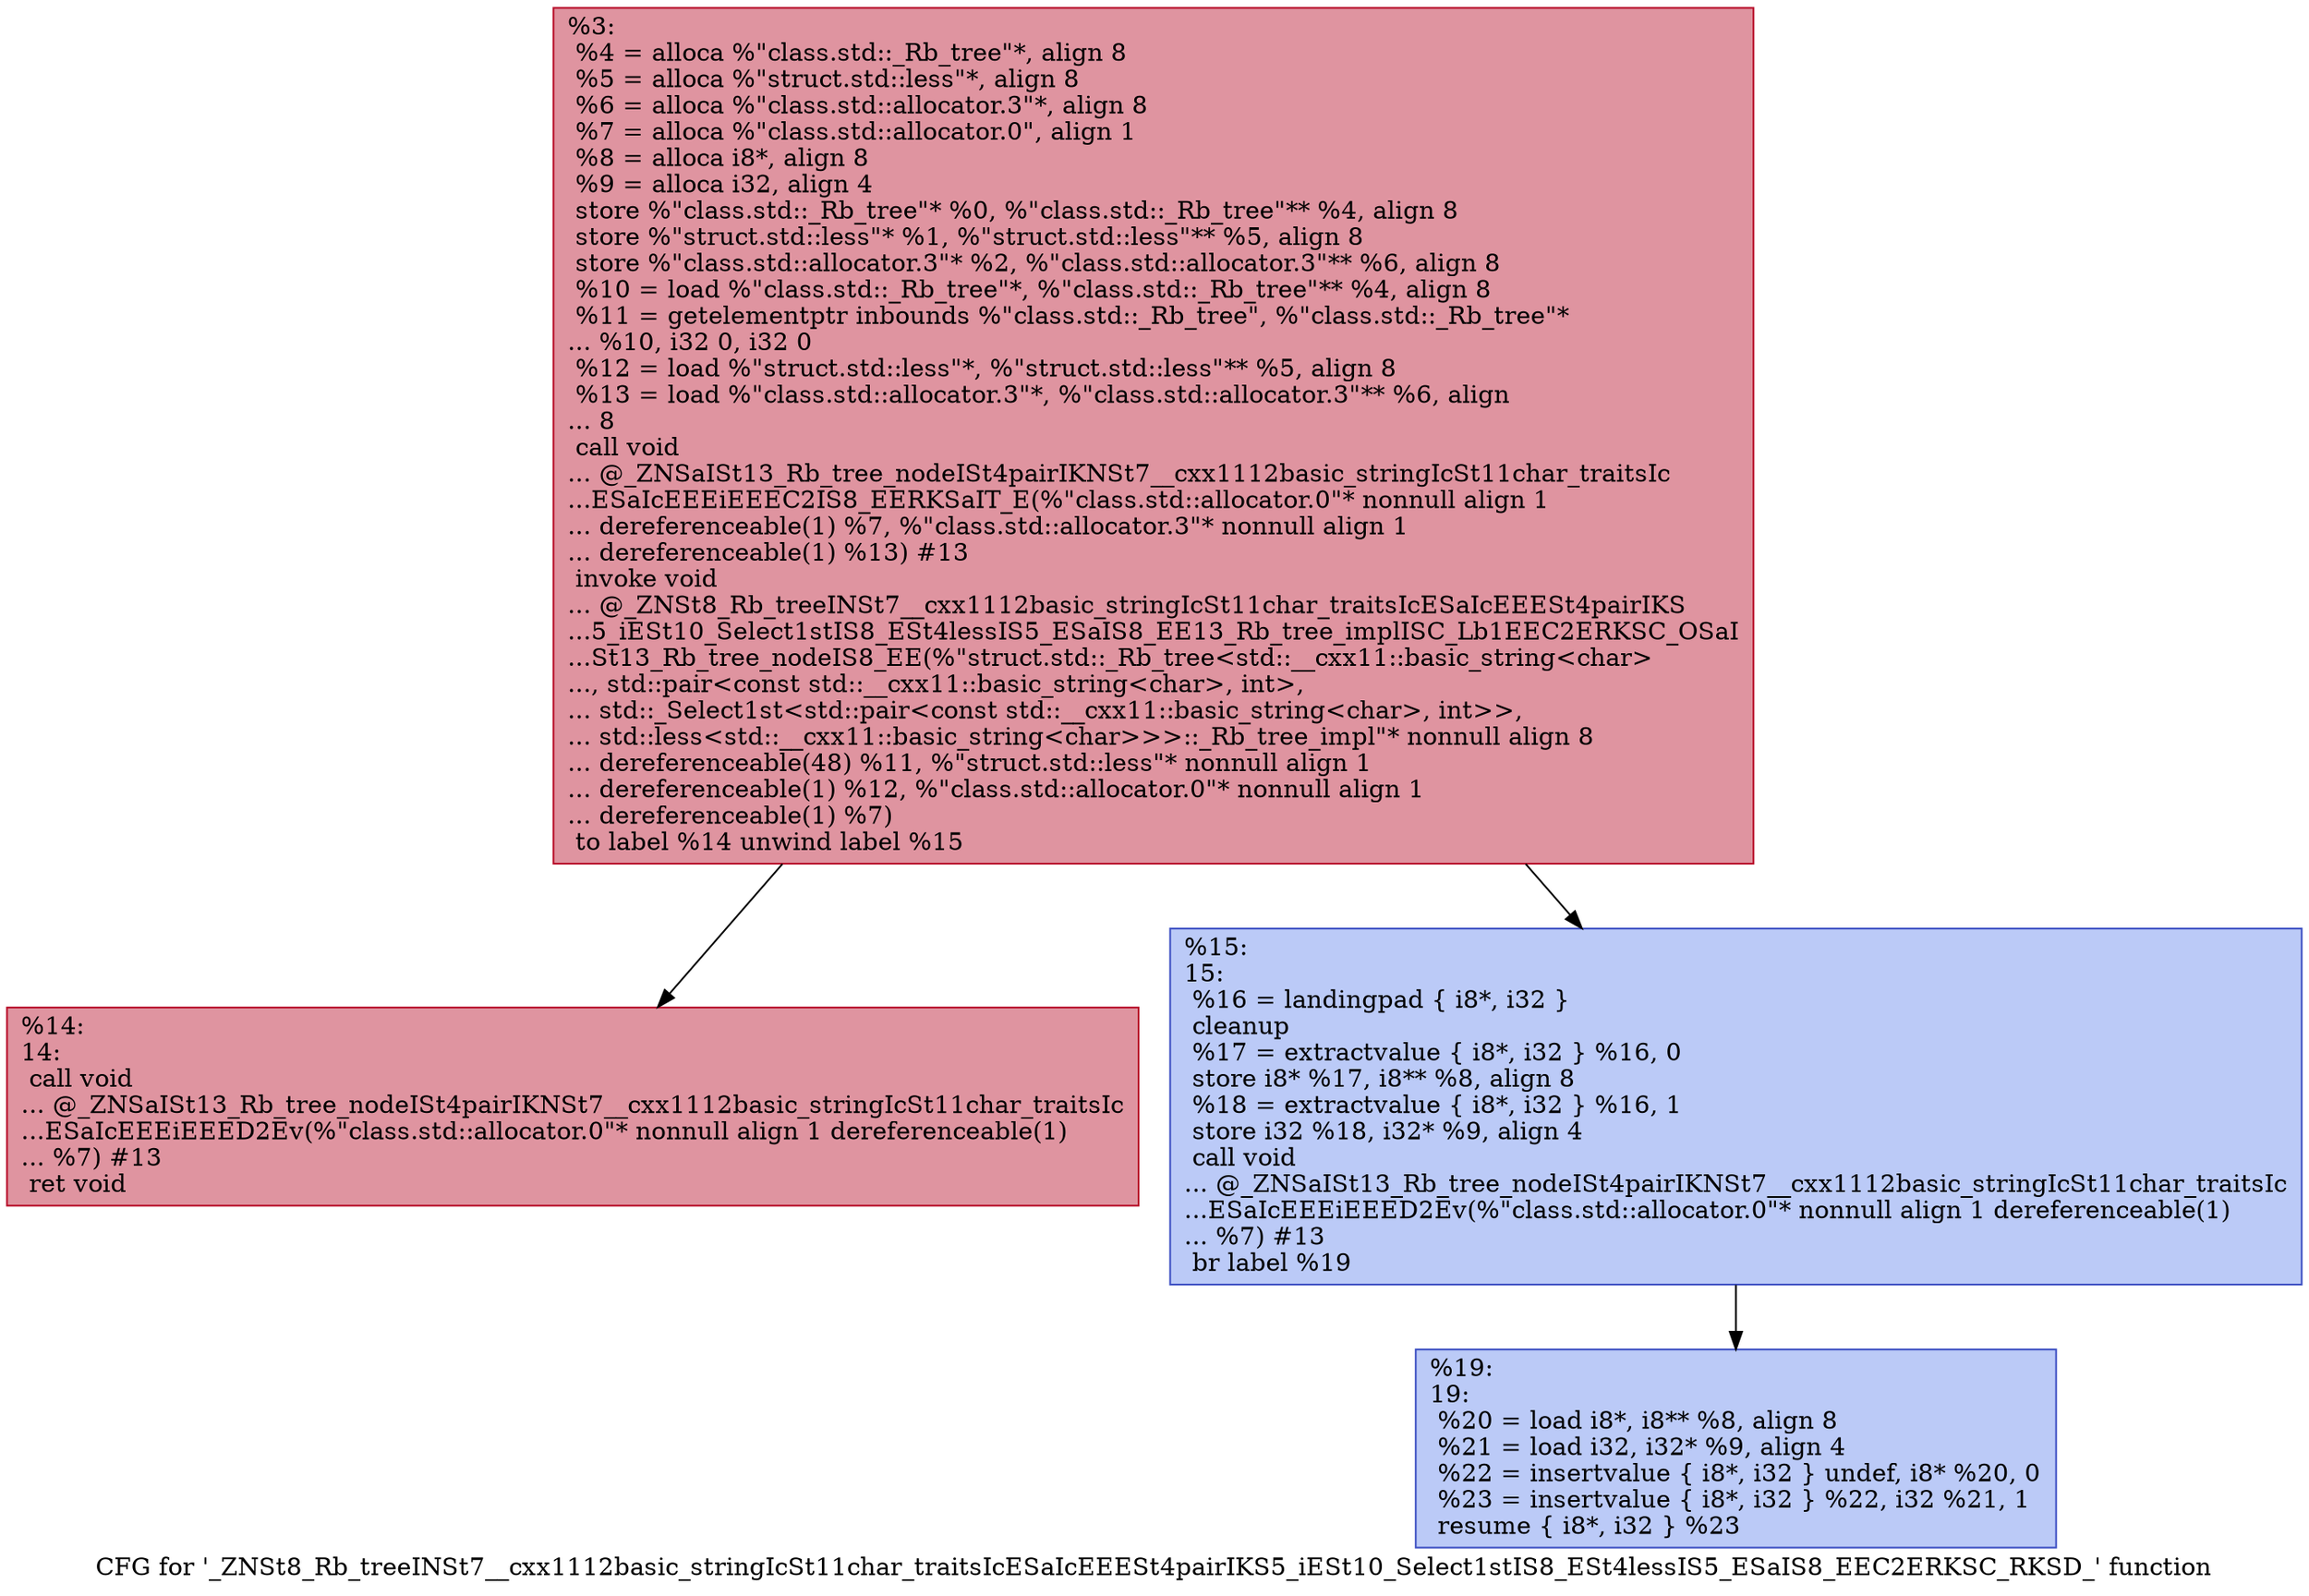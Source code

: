 digraph "CFG for '_ZNSt8_Rb_treeINSt7__cxx1112basic_stringIcSt11char_traitsIcESaIcEEESt4pairIKS5_iESt10_Select1stIS8_ESt4lessIS5_ESaIS8_EEC2ERKSC_RKSD_' function" {
	label="CFG for '_ZNSt8_Rb_treeINSt7__cxx1112basic_stringIcSt11char_traitsIcESaIcEEESt4pairIKS5_iESt10_Select1stIS8_ESt4lessIS5_ESaIS8_EEC2ERKSC_RKSD_' function";

	Node0x55a8467dce90 [shape=record,color="#b70d28ff", style=filled, fillcolor="#b70d2870",label="{%3:\l  %4 = alloca %\"class.std::_Rb_tree\"*, align 8\l  %5 = alloca %\"struct.std::less\"*, align 8\l  %6 = alloca %\"class.std::allocator.3\"*, align 8\l  %7 = alloca %\"class.std::allocator.0\", align 1\l  %8 = alloca i8*, align 8\l  %9 = alloca i32, align 4\l  store %\"class.std::_Rb_tree\"* %0, %\"class.std::_Rb_tree\"** %4, align 8\l  store %\"struct.std::less\"* %1, %\"struct.std::less\"** %5, align 8\l  store %\"class.std::allocator.3\"* %2, %\"class.std::allocator.3\"** %6, align 8\l  %10 = load %\"class.std::_Rb_tree\"*, %\"class.std::_Rb_tree\"** %4, align 8\l  %11 = getelementptr inbounds %\"class.std::_Rb_tree\", %\"class.std::_Rb_tree\"*\l... %10, i32 0, i32 0\l  %12 = load %\"struct.std::less\"*, %\"struct.std::less\"** %5, align 8\l  %13 = load %\"class.std::allocator.3\"*, %\"class.std::allocator.3\"** %6, align\l... 8\l  call void\l... @_ZNSaISt13_Rb_tree_nodeISt4pairIKNSt7__cxx1112basic_stringIcSt11char_traitsIc\l...ESaIcEEEiEEEC2IS8_EERKSaIT_E(%\"class.std::allocator.0\"* nonnull align 1\l... dereferenceable(1) %7, %\"class.std::allocator.3\"* nonnull align 1\l... dereferenceable(1) %13) #13\l  invoke void\l... @_ZNSt8_Rb_treeINSt7__cxx1112basic_stringIcSt11char_traitsIcESaIcEEESt4pairIKS\l...5_iESt10_Select1stIS8_ESt4lessIS5_ESaIS8_EE13_Rb_tree_implISC_Lb1EEC2ERKSC_OSaI\l...St13_Rb_tree_nodeIS8_EE(%\"struct.std::_Rb_tree\<std::__cxx11::basic_string\<char\>\l..., std::pair\<const std::__cxx11::basic_string\<char\>, int\>,\l... std::_Select1st\<std::pair\<const std::__cxx11::basic_string\<char\>, int\>\>,\l... std::less\<std::__cxx11::basic_string\<char\>\>\>::_Rb_tree_impl\"* nonnull align 8\l... dereferenceable(48) %11, %\"struct.std::less\"* nonnull align 1\l... dereferenceable(1) %12, %\"class.std::allocator.0\"* nonnull align 1\l... dereferenceable(1) %7)\l          to label %14 unwind label %15\l}"];
	Node0x55a8467dce90 -> Node0x55a8467ddfb0;
	Node0x55a8467dce90 -> Node0x55a8467de000;
	Node0x55a8467ddfb0 [shape=record,color="#b70d28ff", style=filled, fillcolor="#b70d2870",label="{%14:\l14:                                               \l  call void\l... @_ZNSaISt13_Rb_tree_nodeISt4pairIKNSt7__cxx1112basic_stringIcSt11char_traitsIc\l...ESaIcEEEiEEED2Ev(%\"class.std::allocator.0\"* nonnull align 1 dereferenceable(1)\l... %7) #13\l  ret void\l}"];
	Node0x55a8467de000 [shape=record,color="#3d50c3ff", style=filled, fillcolor="#6687ed70",label="{%15:\l15:                                               \l  %16 = landingpad \{ i8*, i32 \}\l          cleanup\l  %17 = extractvalue \{ i8*, i32 \} %16, 0\l  store i8* %17, i8** %8, align 8\l  %18 = extractvalue \{ i8*, i32 \} %16, 1\l  store i32 %18, i32* %9, align 4\l  call void\l... @_ZNSaISt13_Rb_tree_nodeISt4pairIKNSt7__cxx1112basic_stringIcSt11char_traitsIc\l...ESaIcEEEiEEED2Ev(%\"class.std::allocator.0\"* nonnull align 1 dereferenceable(1)\l... %7) #13\l  br label %19\l}"];
	Node0x55a8467de000 -> Node0x55a8467de860;
	Node0x55a8467de860 [shape=record,color="#3d50c3ff", style=filled, fillcolor="#6687ed70",label="{%19:\l19:                                               \l  %20 = load i8*, i8** %8, align 8\l  %21 = load i32, i32* %9, align 4\l  %22 = insertvalue \{ i8*, i32 \} undef, i8* %20, 0\l  %23 = insertvalue \{ i8*, i32 \} %22, i32 %21, 1\l  resume \{ i8*, i32 \} %23\l}"];
}
